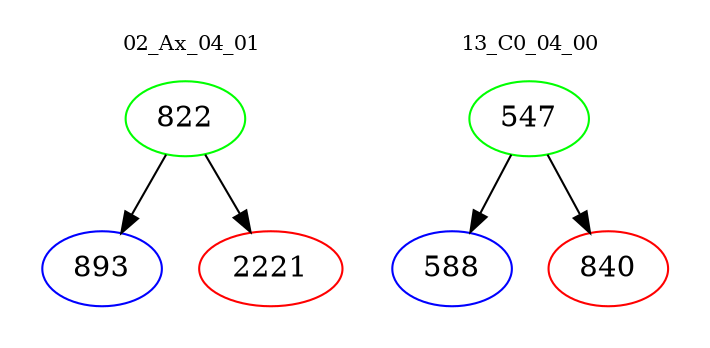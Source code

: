 digraph{
subgraph cluster_0 {
color = white
label = "02_Ax_04_01";
fontsize=10;
T0_822 [label="822", color="green"]
T0_822 -> T0_893 [color="black"]
T0_893 [label="893", color="blue"]
T0_822 -> T0_2221 [color="black"]
T0_2221 [label="2221", color="red"]
}
subgraph cluster_1 {
color = white
label = "13_C0_04_00";
fontsize=10;
T1_547 [label="547", color="green"]
T1_547 -> T1_588 [color="black"]
T1_588 [label="588", color="blue"]
T1_547 -> T1_840 [color="black"]
T1_840 [label="840", color="red"]
}
}
